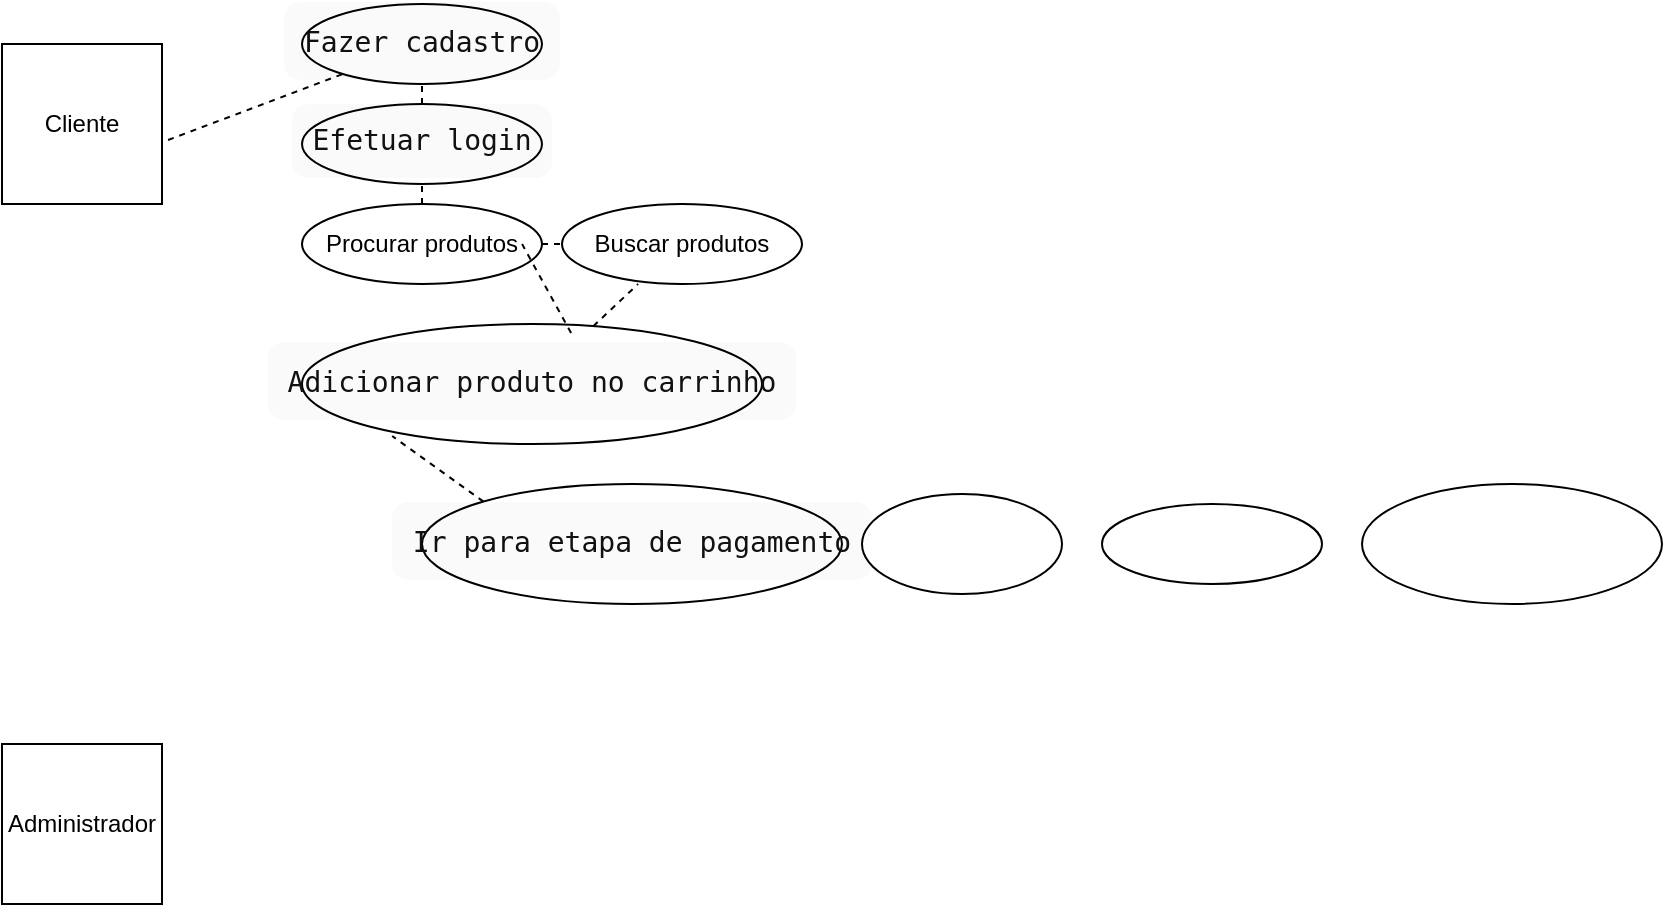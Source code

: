 <mxfile version="21.3.2" type="github">
  <diagram id="C5RBs43oDa-KdzZeNtuy" name="Page-1">
    <mxGraphModel dx="880" dy="484" grid="1" gridSize="10" guides="1" tooltips="1" connect="1" arrows="1" fold="1" page="1" pageScale="1" pageWidth="827" pageHeight="1169" math="0" shadow="0">
      <root>
        <mxCell id="WIyWlLk6GJQsqaUBKTNV-0" />
        <mxCell id="WIyWlLk6GJQsqaUBKTNV-1" parent="WIyWlLk6GJQsqaUBKTNV-0" />
        <mxCell id="Yz_YMTADk8fAuH2BRuFK-0" value="&lt;font style=&quot;vertical-align: inherit;&quot;&gt;&lt;font style=&quot;vertical-align: inherit;&quot;&gt;Administrador&lt;/font&gt;&lt;/font&gt;" style="whiteSpace=wrap;html=1;aspect=fixed;" vertex="1" parent="WIyWlLk6GJQsqaUBKTNV-1">
          <mxGeometry x="120" y="410" width="80" height="80" as="geometry" />
        </mxCell>
        <mxCell id="Yz_YMTADk8fAuH2BRuFK-1" value="&lt;font style=&quot;vertical-align: inherit;&quot;&gt;&lt;font style=&quot;vertical-align: inherit;&quot;&gt;Cliente&lt;/font&gt;&lt;/font&gt;" style="whiteSpace=wrap;html=1;aspect=fixed;" vertex="1" parent="WIyWlLk6GJQsqaUBKTNV-1">
          <mxGeometry x="120" y="60" width="80" height="80" as="geometry" />
        </mxCell>
        <mxCell id="Yz_YMTADk8fAuH2BRuFK-3" value="" style="endArrow=none;dashed=1;html=1;rounded=0;exitX=1.038;exitY=0.6;exitDx=0;exitDy=0;exitPerimeter=0;" edge="1" parent="WIyWlLk6GJQsqaUBKTNV-1" source="Yz_YMTADk8fAuH2BRuFK-1" target="Yz_YMTADk8fAuH2BRuFK-4">
          <mxGeometry width="50" height="50" relative="1" as="geometry">
            <mxPoint x="390" y="280" as="sourcePoint" />
            <mxPoint x="320" y="120" as="targetPoint" />
          </mxGeometry>
        </mxCell>
        <mxCell id="Yz_YMTADk8fAuH2BRuFK-4" value="&lt;pre style=&quot;margin-top: 0px; margin-bottom: 4px; background: rgba(0, 0, 0, 0.02); border-radius: 8px; padding: 10px; box-sizing: border-box; border: 1px solid var(--cib-color-neutral-stroke); color: rgb(17, 17, 17); font-size: 16px; text-align: start;&quot;&gt;&lt;code style=&quot;font-size: 14px;&quot; class=&quot;language-uml&quot;&gt;Fazer cadastro&lt;/code&gt;&lt;/pre&gt;" style="ellipse;whiteSpace=wrap;html=1;" vertex="1" parent="WIyWlLk6GJQsqaUBKTNV-1">
          <mxGeometry x="270" y="40" width="120" height="40" as="geometry" />
        </mxCell>
        <mxCell id="Yz_YMTADk8fAuH2BRuFK-5" value="&lt;pre style=&quot;margin-top: 0px; margin-bottom: 4px; background: rgba(0, 0, 0, 0.02); border-radius: 8px; padding: 10px; box-sizing: border-box; border: 1px solid var(--cib-color-neutral-stroke); color: rgb(17, 17, 17); text-align: start;&quot;&gt;&lt;span style=&quot;font-size: 14px;&quot;&gt;&lt;font style=&quot;vertical-align: inherit;&quot;&gt;&lt;font style=&quot;vertical-align: inherit;&quot;&gt;Efetuar login&lt;/font&gt;&lt;/font&gt;&lt;/span&gt;&lt;/pre&gt;" style="ellipse;whiteSpace=wrap;html=1;" vertex="1" parent="WIyWlLk6GJQsqaUBKTNV-1">
          <mxGeometry x="270" y="90" width="120" height="40" as="geometry" />
        </mxCell>
        <mxCell id="Yz_YMTADk8fAuH2BRuFK-6" value="" style="endArrow=none;dashed=1;html=1;rounded=0;exitX=0.5;exitY=0;exitDx=0;exitDy=0;" edge="1" parent="WIyWlLk6GJQsqaUBKTNV-1" source="Yz_YMTADk8fAuH2BRuFK-5" target="Yz_YMTADk8fAuH2BRuFK-4">
          <mxGeometry width="50" height="50" relative="1" as="geometry">
            <mxPoint x="370" y="130" as="sourcePoint" />
            <mxPoint x="440" y="230" as="targetPoint" />
            <Array as="points" />
          </mxGeometry>
        </mxCell>
        <mxCell id="Yz_YMTADk8fAuH2BRuFK-7" value="" style="endArrow=none;dashed=1;html=1;rounded=0;entryX=0.5;entryY=1;entryDx=0;entryDy=0;" edge="1" parent="WIyWlLk6GJQsqaUBKTNV-1" target="Yz_YMTADk8fAuH2BRuFK-5">
          <mxGeometry width="50" height="50" relative="1" as="geometry">
            <mxPoint x="330" y="140" as="sourcePoint" />
            <mxPoint x="440" y="230" as="targetPoint" />
          </mxGeometry>
        </mxCell>
        <mxCell id="Yz_YMTADk8fAuH2BRuFK-8" value="&lt;font style=&quot;vertical-align: inherit;&quot;&gt;&lt;font style=&quot;vertical-align: inherit;&quot;&gt;Procurar produtos&lt;/font&gt;&lt;/font&gt;" style="ellipse;whiteSpace=wrap;html=1;" vertex="1" parent="WIyWlLk6GJQsqaUBKTNV-1">
          <mxGeometry x="270" y="140" width="120" height="40" as="geometry" />
        </mxCell>
        <mxCell id="Yz_YMTADk8fAuH2BRuFK-9" value="&lt;font style=&quot;vertical-align: inherit;&quot;&gt;&lt;font style=&quot;vertical-align: inherit;&quot;&gt;Buscar produtos&lt;/font&gt;&lt;/font&gt;" style="ellipse;whiteSpace=wrap;html=1;" vertex="1" parent="WIyWlLk6GJQsqaUBKTNV-1">
          <mxGeometry x="400" y="140" width="120" height="40" as="geometry" />
        </mxCell>
        <mxCell id="Yz_YMTADk8fAuH2BRuFK-10" value="" style="endArrow=none;dashed=1;html=1;rounded=0;" edge="1" parent="WIyWlLk6GJQsqaUBKTNV-1" source="Yz_YMTADk8fAuH2BRuFK-8" target="Yz_YMTADk8fAuH2BRuFK-9">
          <mxGeometry width="50" height="50" relative="1" as="geometry">
            <mxPoint x="390" y="280" as="sourcePoint" />
            <mxPoint x="440" y="230" as="targetPoint" />
          </mxGeometry>
        </mxCell>
        <mxCell id="Yz_YMTADk8fAuH2BRuFK-11" value="&lt;pre style=&quot;margin-top: 0px; margin-bottom: 4px; background: rgba(0, 0, 0, 0.02); border-radius: 8px; padding: 10px; box-sizing: border-box; border: 1px solid var(--cib-color-neutral-stroke); color: rgb(17, 17, 17); font-size: 16px; text-align: start;&quot;&gt;&lt;code style=&quot;font-size: 14px;&quot; class=&quot;language-uml&quot;&gt;Adicionar produto no carrinho&lt;/code&gt;&lt;/pre&gt;" style="ellipse;whiteSpace=wrap;html=1;" vertex="1" parent="WIyWlLk6GJQsqaUBKTNV-1">
          <mxGeometry x="270" y="200" width="230" height="60" as="geometry" />
        </mxCell>
        <mxCell id="Yz_YMTADk8fAuH2BRuFK-13" value="" style="endArrow=none;dashed=1;html=1;rounded=0;entryX=0.917;entryY=0.5;entryDx=0;entryDy=0;entryPerimeter=0;exitX=0.585;exitY=0.075;exitDx=0;exitDy=0;exitPerimeter=0;" edge="1" parent="WIyWlLk6GJQsqaUBKTNV-1" source="Yz_YMTADk8fAuH2BRuFK-11" target="Yz_YMTADk8fAuH2BRuFK-8">
          <mxGeometry width="50" height="50" relative="1" as="geometry">
            <mxPoint x="390" y="280" as="sourcePoint" />
            <mxPoint x="440" y="230" as="targetPoint" />
          </mxGeometry>
        </mxCell>
        <mxCell id="Yz_YMTADk8fAuH2BRuFK-14" value="" style="endArrow=none;dashed=1;html=1;rounded=0;entryX=0.317;entryY=1;entryDx=0;entryDy=0;entryPerimeter=0;" edge="1" parent="WIyWlLk6GJQsqaUBKTNV-1" source="Yz_YMTADk8fAuH2BRuFK-11" target="Yz_YMTADk8fAuH2BRuFK-9">
          <mxGeometry width="50" height="50" relative="1" as="geometry">
            <mxPoint x="390" y="290" as="sourcePoint" />
            <mxPoint x="440" y="240" as="targetPoint" />
          </mxGeometry>
        </mxCell>
        <mxCell id="Yz_YMTADk8fAuH2BRuFK-15" value="" style="endArrow=none;dashed=1;html=1;rounded=0;entryX=0.196;entryY=0.933;entryDx=0;entryDy=0;entryPerimeter=0;exitX=0;exitY=0;exitDx=0;exitDy=0;" edge="1" parent="WIyWlLk6GJQsqaUBKTNV-1" source="Yz_YMTADk8fAuH2BRuFK-16" target="Yz_YMTADk8fAuH2BRuFK-11">
          <mxGeometry width="50" height="50" relative="1" as="geometry">
            <mxPoint x="360" y="290" as="sourcePoint" />
            <mxPoint x="440" y="240" as="targetPoint" />
          </mxGeometry>
        </mxCell>
        <mxCell id="Yz_YMTADk8fAuH2BRuFK-16" value="&lt;pre style=&quot;margin-top: 0px; margin-bottom: 4px; background: rgba(0, 0, 0, 0.02); border-radius: 8px; padding: 10px; box-sizing: border-box; border: 1px solid var(--cib-color-neutral-stroke); color: rgb(17, 17, 17); font-size: 16px; text-align: start;&quot;&gt;&lt;code style=&quot;font-size: 14px;&quot; class=&quot;language-uml&quot;&gt;Ir para etapa de pagamento&lt;/code&gt;&lt;/pre&gt;" style="ellipse;whiteSpace=wrap;html=1;" vertex="1" parent="WIyWlLk6GJQsqaUBKTNV-1">
          <mxGeometry x="330" y="280" width="210" height="60" as="geometry" />
        </mxCell>
        <mxCell id="Yz_YMTADk8fAuH2BRuFK-19" value="" style="ellipse;whiteSpace=wrap;html=1;" vertex="1" parent="WIyWlLk6GJQsqaUBKTNV-1">
          <mxGeometry x="550" y="285" width="100" height="50" as="geometry" />
        </mxCell>
        <mxCell id="Yz_YMTADk8fAuH2BRuFK-20" value="" style="ellipse;whiteSpace=wrap;html=1;" vertex="1" parent="WIyWlLk6GJQsqaUBKTNV-1">
          <mxGeometry x="670" y="290" width="110" height="40" as="geometry" />
        </mxCell>
        <mxCell id="Yz_YMTADk8fAuH2BRuFK-21" value="" style="ellipse;whiteSpace=wrap;html=1;" vertex="1" parent="WIyWlLk6GJQsqaUBKTNV-1">
          <mxGeometry x="800" y="280" width="150" height="60" as="geometry" />
        </mxCell>
      </root>
    </mxGraphModel>
  </diagram>
</mxfile>
